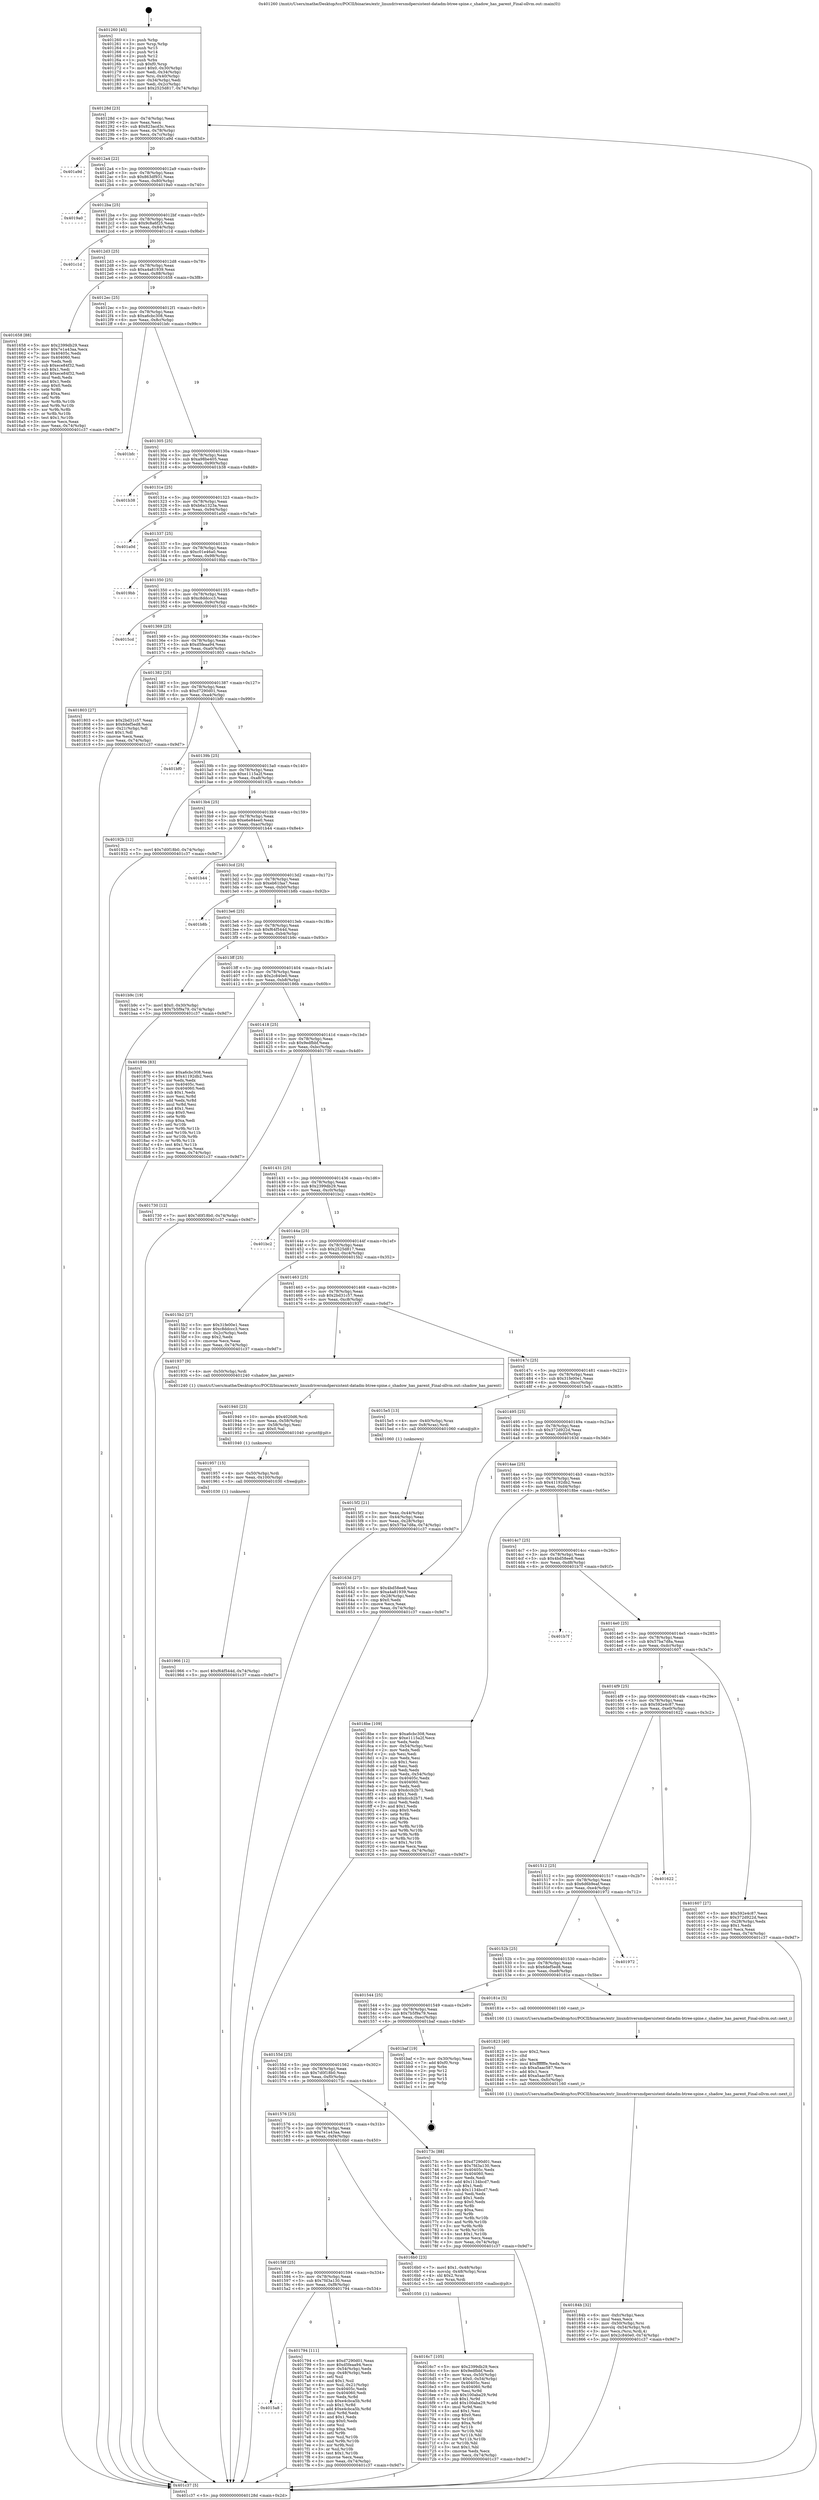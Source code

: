digraph "0x401260" {
  label = "0x401260 (/mnt/c/Users/mathe/Desktop/tcc/POCII/binaries/extr_linuxdriversmdpersistent-datadm-btree-spine.c_shadow_has_parent_Final-ollvm.out::main(0))"
  labelloc = "t"
  node[shape=record]

  Entry [label="",width=0.3,height=0.3,shape=circle,fillcolor=black,style=filled]
  "0x40128d" [label="{
     0x40128d [23]\l
     | [instrs]\l
     &nbsp;&nbsp;0x40128d \<+3\>: mov -0x74(%rbp),%eax\l
     &nbsp;&nbsp;0x401290 \<+2\>: mov %eax,%ecx\l
     &nbsp;&nbsp;0x401292 \<+6\>: sub $0x823acd3c,%ecx\l
     &nbsp;&nbsp;0x401298 \<+3\>: mov %eax,-0x78(%rbp)\l
     &nbsp;&nbsp;0x40129b \<+3\>: mov %ecx,-0x7c(%rbp)\l
     &nbsp;&nbsp;0x40129e \<+6\>: je 0000000000401a9d \<main+0x83d\>\l
  }"]
  "0x401a9d" [label="{
     0x401a9d\l
  }", style=dashed]
  "0x4012a4" [label="{
     0x4012a4 [22]\l
     | [instrs]\l
     &nbsp;&nbsp;0x4012a4 \<+5\>: jmp 00000000004012a9 \<main+0x49\>\l
     &nbsp;&nbsp;0x4012a9 \<+3\>: mov -0x78(%rbp),%eax\l
     &nbsp;&nbsp;0x4012ac \<+5\>: sub $0x863df931,%eax\l
     &nbsp;&nbsp;0x4012b1 \<+3\>: mov %eax,-0x80(%rbp)\l
     &nbsp;&nbsp;0x4012b4 \<+6\>: je 00000000004019a0 \<main+0x740\>\l
  }"]
  Exit [label="",width=0.3,height=0.3,shape=circle,fillcolor=black,style=filled,peripheries=2]
  "0x4019a0" [label="{
     0x4019a0\l
  }", style=dashed]
  "0x4012ba" [label="{
     0x4012ba [25]\l
     | [instrs]\l
     &nbsp;&nbsp;0x4012ba \<+5\>: jmp 00000000004012bf \<main+0x5f\>\l
     &nbsp;&nbsp;0x4012bf \<+3\>: mov -0x78(%rbp),%eax\l
     &nbsp;&nbsp;0x4012c2 \<+5\>: sub $0x9c8a6f25,%eax\l
     &nbsp;&nbsp;0x4012c7 \<+6\>: mov %eax,-0x84(%rbp)\l
     &nbsp;&nbsp;0x4012cd \<+6\>: je 0000000000401c1d \<main+0x9bd\>\l
  }"]
  "0x401966" [label="{
     0x401966 [12]\l
     | [instrs]\l
     &nbsp;&nbsp;0x401966 \<+7\>: movl $0xf64f544d,-0x74(%rbp)\l
     &nbsp;&nbsp;0x40196d \<+5\>: jmp 0000000000401c37 \<main+0x9d7\>\l
  }"]
  "0x401c1d" [label="{
     0x401c1d\l
  }", style=dashed]
  "0x4012d3" [label="{
     0x4012d3 [25]\l
     | [instrs]\l
     &nbsp;&nbsp;0x4012d3 \<+5\>: jmp 00000000004012d8 \<main+0x78\>\l
     &nbsp;&nbsp;0x4012d8 \<+3\>: mov -0x78(%rbp),%eax\l
     &nbsp;&nbsp;0x4012db \<+5\>: sub $0xa4a81939,%eax\l
     &nbsp;&nbsp;0x4012e0 \<+6\>: mov %eax,-0x88(%rbp)\l
     &nbsp;&nbsp;0x4012e6 \<+6\>: je 0000000000401658 \<main+0x3f8\>\l
  }"]
  "0x401957" [label="{
     0x401957 [15]\l
     | [instrs]\l
     &nbsp;&nbsp;0x401957 \<+4\>: mov -0x50(%rbp),%rdi\l
     &nbsp;&nbsp;0x40195b \<+6\>: mov %eax,-0x100(%rbp)\l
     &nbsp;&nbsp;0x401961 \<+5\>: call 0000000000401030 \<free@plt\>\l
     | [calls]\l
     &nbsp;&nbsp;0x401030 \{1\} (unknown)\l
  }"]
  "0x401658" [label="{
     0x401658 [88]\l
     | [instrs]\l
     &nbsp;&nbsp;0x401658 \<+5\>: mov $0x2399db29,%eax\l
     &nbsp;&nbsp;0x40165d \<+5\>: mov $0x7e1a43aa,%ecx\l
     &nbsp;&nbsp;0x401662 \<+7\>: mov 0x40405c,%edx\l
     &nbsp;&nbsp;0x401669 \<+7\>: mov 0x404060,%esi\l
     &nbsp;&nbsp;0x401670 \<+2\>: mov %edx,%edi\l
     &nbsp;&nbsp;0x401672 \<+6\>: sub $0xece84f32,%edi\l
     &nbsp;&nbsp;0x401678 \<+3\>: sub $0x1,%edi\l
     &nbsp;&nbsp;0x40167b \<+6\>: add $0xece84f32,%edi\l
     &nbsp;&nbsp;0x401681 \<+3\>: imul %edi,%edx\l
     &nbsp;&nbsp;0x401684 \<+3\>: and $0x1,%edx\l
     &nbsp;&nbsp;0x401687 \<+3\>: cmp $0x0,%edx\l
     &nbsp;&nbsp;0x40168a \<+4\>: sete %r8b\l
     &nbsp;&nbsp;0x40168e \<+3\>: cmp $0xa,%esi\l
     &nbsp;&nbsp;0x401691 \<+4\>: setl %r9b\l
     &nbsp;&nbsp;0x401695 \<+3\>: mov %r8b,%r10b\l
     &nbsp;&nbsp;0x401698 \<+3\>: and %r9b,%r10b\l
     &nbsp;&nbsp;0x40169b \<+3\>: xor %r9b,%r8b\l
     &nbsp;&nbsp;0x40169e \<+3\>: or %r8b,%r10b\l
     &nbsp;&nbsp;0x4016a1 \<+4\>: test $0x1,%r10b\l
     &nbsp;&nbsp;0x4016a5 \<+3\>: cmovne %ecx,%eax\l
     &nbsp;&nbsp;0x4016a8 \<+3\>: mov %eax,-0x74(%rbp)\l
     &nbsp;&nbsp;0x4016ab \<+5\>: jmp 0000000000401c37 \<main+0x9d7\>\l
  }"]
  "0x4012ec" [label="{
     0x4012ec [25]\l
     | [instrs]\l
     &nbsp;&nbsp;0x4012ec \<+5\>: jmp 00000000004012f1 \<main+0x91\>\l
     &nbsp;&nbsp;0x4012f1 \<+3\>: mov -0x78(%rbp),%eax\l
     &nbsp;&nbsp;0x4012f4 \<+5\>: sub $0xa6cbc308,%eax\l
     &nbsp;&nbsp;0x4012f9 \<+6\>: mov %eax,-0x8c(%rbp)\l
     &nbsp;&nbsp;0x4012ff \<+6\>: je 0000000000401bfc \<main+0x99c\>\l
  }"]
  "0x401940" [label="{
     0x401940 [23]\l
     | [instrs]\l
     &nbsp;&nbsp;0x401940 \<+10\>: movabs $0x4020d6,%rdi\l
     &nbsp;&nbsp;0x40194a \<+3\>: mov %eax,-0x58(%rbp)\l
     &nbsp;&nbsp;0x40194d \<+3\>: mov -0x58(%rbp),%esi\l
     &nbsp;&nbsp;0x401950 \<+2\>: mov $0x0,%al\l
     &nbsp;&nbsp;0x401952 \<+5\>: call 0000000000401040 \<printf@plt\>\l
     | [calls]\l
     &nbsp;&nbsp;0x401040 \{1\} (unknown)\l
  }"]
  "0x401bfc" [label="{
     0x401bfc\l
  }", style=dashed]
  "0x401305" [label="{
     0x401305 [25]\l
     | [instrs]\l
     &nbsp;&nbsp;0x401305 \<+5\>: jmp 000000000040130a \<main+0xaa\>\l
     &nbsp;&nbsp;0x40130a \<+3\>: mov -0x78(%rbp),%eax\l
     &nbsp;&nbsp;0x40130d \<+5\>: sub $0xa98be405,%eax\l
     &nbsp;&nbsp;0x401312 \<+6\>: mov %eax,-0x90(%rbp)\l
     &nbsp;&nbsp;0x401318 \<+6\>: je 0000000000401b38 \<main+0x8d8\>\l
  }"]
  "0x40184b" [label="{
     0x40184b [32]\l
     | [instrs]\l
     &nbsp;&nbsp;0x40184b \<+6\>: mov -0xfc(%rbp),%ecx\l
     &nbsp;&nbsp;0x401851 \<+3\>: imul %eax,%ecx\l
     &nbsp;&nbsp;0x401854 \<+4\>: mov -0x50(%rbp),%rsi\l
     &nbsp;&nbsp;0x401858 \<+4\>: movslq -0x54(%rbp),%rdi\l
     &nbsp;&nbsp;0x40185c \<+3\>: mov %ecx,(%rsi,%rdi,4)\l
     &nbsp;&nbsp;0x40185f \<+7\>: movl $0x2c840e0,-0x74(%rbp)\l
     &nbsp;&nbsp;0x401866 \<+5\>: jmp 0000000000401c37 \<main+0x9d7\>\l
  }"]
  "0x401b38" [label="{
     0x401b38\l
  }", style=dashed]
  "0x40131e" [label="{
     0x40131e [25]\l
     | [instrs]\l
     &nbsp;&nbsp;0x40131e \<+5\>: jmp 0000000000401323 \<main+0xc3\>\l
     &nbsp;&nbsp;0x401323 \<+3\>: mov -0x78(%rbp),%eax\l
     &nbsp;&nbsp;0x401326 \<+5\>: sub $0xb6a1323a,%eax\l
     &nbsp;&nbsp;0x40132b \<+6\>: mov %eax,-0x94(%rbp)\l
     &nbsp;&nbsp;0x401331 \<+6\>: je 0000000000401a0d \<main+0x7ad\>\l
  }"]
  "0x401823" [label="{
     0x401823 [40]\l
     | [instrs]\l
     &nbsp;&nbsp;0x401823 \<+5\>: mov $0x2,%ecx\l
     &nbsp;&nbsp;0x401828 \<+1\>: cltd\l
     &nbsp;&nbsp;0x401829 \<+2\>: idiv %ecx\l
     &nbsp;&nbsp;0x40182b \<+6\>: imul $0xfffffffe,%edx,%ecx\l
     &nbsp;&nbsp;0x401831 \<+6\>: sub $0xa5aac587,%ecx\l
     &nbsp;&nbsp;0x401837 \<+3\>: add $0x1,%ecx\l
     &nbsp;&nbsp;0x40183a \<+6\>: add $0xa5aac587,%ecx\l
     &nbsp;&nbsp;0x401840 \<+6\>: mov %ecx,-0xfc(%rbp)\l
     &nbsp;&nbsp;0x401846 \<+5\>: call 0000000000401160 \<next_i\>\l
     | [calls]\l
     &nbsp;&nbsp;0x401160 \{1\} (/mnt/c/Users/mathe/Desktop/tcc/POCII/binaries/extr_linuxdriversmdpersistent-datadm-btree-spine.c_shadow_has_parent_Final-ollvm.out::next_i)\l
  }"]
  "0x401a0d" [label="{
     0x401a0d\l
  }", style=dashed]
  "0x401337" [label="{
     0x401337 [25]\l
     | [instrs]\l
     &nbsp;&nbsp;0x401337 \<+5\>: jmp 000000000040133c \<main+0xdc\>\l
     &nbsp;&nbsp;0x40133c \<+3\>: mov -0x78(%rbp),%eax\l
     &nbsp;&nbsp;0x40133f \<+5\>: sub $0xc01e46a0,%eax\l
     &nbsp;&nbsp;0x401344 \<+6\>: mov %eax,-0x98(%rbp)\l
     &nbsp;&nbsp;0x40134a \<+6\>: je 00000000004019bb \<main+0x75b\>\l
  }"]
  "0x4015a8" [label="{
     0x4015a8\l
  }", style=dashed]
  "0x4019bb" [label="{
     0x4019bb\l
  }", style=dashed]
  "0x401350" [label="{
     0x401350 [25]\l
     | [instrs]\l
     &nbsp;&nbsp;0x401350 \<+5\>: jmp 0000000000401355 \<main+0xf5\>\l
     &nbsp;&nbsp;0x401355 \<+3\>: mov -0x78(%rbp),%eax\l
     &nbsp;&nbsp;0x401358 \<+5\>: sub $0xc8ddccc3,%eax\l
     &nbsp;&nbsp;0x40135d \<+6\>: mov %eax,-0x9c(%rbp)\l
     &nbsp;&nbsp;0x401363 \<+6\>: je 00000000004015cd \<main+0x36d\>\l
  }"]
  "0x401794" [label="{
     0x401794 [111]\l
     | [instrs]\l
     &nbsp;&nbsp;0x401794 \<+5\>: mov $0xd7290d01,%eax\l
     &nbsp;&nbsp;0x401799 \<+5\>: mov $0xd5feaa94,%ecx\l
     &nbsp;&nbsp;0x40179e \<+3\>: mov -0x54(%rbp),%edx\l
     &nbsp;&nbsp;0x4017a1 \<+3\>: cmp -0x48(%rbp),%edx\l
     &nbsp;&nbsp;0x4017a4 \<+4\>: setl %sil\l
     &nbsp;&nbsp;0x4017a8 \<+4\>: and $0x1,%sil\l
     &nbsp;&nbsp;0x4017ac \<+4\>: mov %sil,-0x21(%rbp)\l
     &nbsp;&nbsp;0x4017b0 \<+7\>: mov 0x40405c,%edx\l
     &nbsp;&nbsp;0x4017b7 \<+7\>: mov 0x404060,%edi\l
     &nbsp;&nbsp;0x4017be \<+3\>: mov %edx,%r8d\l
     &nbsp;&nbsp;0x4017c1 \<+7\>: sub $0xe4cbca5b,%r8d\l
     &nbsp;&nbsp;0x4017c8 \<+4\>: sub $0x1,%r8d\l
     &nbsp;&nbsp;0x4017cc \<+7\>: add $0xe4cbca5b,%r8d\l
     &nbsp;&nbsp;0x4017d3 \<+4\>: imul %r8d,%edx\l
     &nbsp;&nbsp;0x4017d7 \<+3\>: and $0x1,%edx\l
     &nbsp;&nbsp;0x4017da \<+3\>: cmp $0x0,%edx\l
     &nbsp;&nbsp;0x4017dd \<+4\>: sete %sil\l
     &nbsp;&nbsp;0x4017e1 \<+3\>: cmp $0xa,%edi\l
     &nbsp;&nbsp;0x4017e4 \<+4\>: setl %r9b\l
     &nbsp;&nbsp;0x4017e8 \<+3\>: mov %sil,%r10b\l
     &nbsp;&nbsp;0x4017eb \<+3\>: and %r9b,%r10b\l
     &nbsp;&nbsp;0x4017ee \<+3\>: xor %r9b,%sil\l
     &nbsp;&nbsp;0x4017f1 \<+3\>: or %sil,%r10b\l
     &nbsp;&nbsp;0x4017f4 \<+4\>: test $0x1,%r10b\l
     &nbsp;&nbsp;0x4017f8 \<+3\>: cmovne %ecx,%eax\l
     &nbsp;&nbsp;0x4017fb \<+3\>: mov %eax,-0x74(%rbp)\l
     &nbsp;&nbsp;0x4017fe \<+5\>: jmp 0000000000401c37 \<main+0x9d7\>\l
  }"]
  "0x4015cd" [label="{
     0x4015cd\l
  }", style=dashed]
  "0x401369" [label="{
     0x401369 [25]\l
     | [instrs]\l
     &nbsp;&nbsp;0x401369 \<+5\>: jmp 000000000040136e \<main+0x10e\>\l
     &nbsp;&nbsp;0x40136e \<+3\>: mov -0x78(%rbp),%eax\l
     &nbsp;&nbsp;0x401371 \<+5\>: sub $0xd5feaa94,%eax\l
     &nbsp;&nbsp;0x401376 \<+6\>: mov %eax,-0xa0(%rbp)\l
     &nbsp;&nbsp;0x40137c \<+6\>: je 0000000000401803 \<main+0x5a3\>\l
  }"]
  "0x4016c7" [label="{
     0x4016c7 [105]\l
     | [instrs]\l
     &nbsp;&nbsp;0x4016c7 \<+5\>: mov $0x2399db29,%ecx\l
     &nbsp;&nbsp;0x4016cc \<+5\>: mov $0x9edfbbf,%edx\l
     &nbsp;&nbsp;0x4016d1 \<+4\>: mov %rax,-0x50(%rbp)\l
     &nbsp;&nbsp;0x4016d5 \<+7\>: movl $0x0,-0x54(%rbp)\l
     &nbsp;&nbsp;0x4016dc \<+7\>: mov 0x40405c,%esi\l
     &nbsp;&nbsp;0x4016e3 \<+8\>: mov 0x404060,%r8d\l
     &nbsp;&nbsp;0x4016eb \<+3\>: mov %esi,%r9d\l
     &nbsp;&nbsp;0x4016ee \<+7\>: sub $0x100aba29,%r9d\l
     &nbsp;&nbsp;0x4016f5 \<+4\>: sub $0x1,%r9d\l
     &nbsp;&nbsp;0x4016f9 \<+7\>: add $0x100aba29,%r9d\l
     &nbsp;&nbsp;0x401700 \<+4\>: imul %r9d,%esi\l
     &nbsp;&nbsp;0x401704 \<+3\>: and $0x1,%esi\l
     &nbsp;&nbsp;0x401707 \<+3\>: cmp $0x0,%esi\l
     &nbsp;&nbsp;0x40170a \<+4\>: sete %r10b\l
     &nbsp;&nbsp;0x40170e \<+4\>: cmp $0xa,%r8d\l
     &nbsp;&nbsp;0x401712 \<+4\>: setl %r11b\l
     &nbsp;&nbsp;0x401716 \<+3\>: mov %r10b,%bl\l
     &nbsp;&nbsp;0x401719 \<+3\>: and %r11b,%bl\l
     &nbsp;&nbsp;0x40171c \<+3\>: xor %r11b,%r10b\l
     &nbsp;&nbsp;0x40171f \<+3\>: or %r10b,%bl\l
     &nbsp;&nbsp;0x401722 \<+3\>: test $0x1,%bl\l
     &nbsp;&nbsp;0x401725 \<+3\>: cmovne %edx,%ecx\l
     &nbsp;&nbsp;0x401728 \<+3\>: mov %ecx,-0x74(%rbp)\l
     &nbsp;&nbsp;0x40172b \<+5\>: jmp 0000000000401c37 \<main+0x9d7\>\l
  }"]
  "0x401803" [label="{
     0x401803 [27]\l
     | [instrs]\l
     &nbsp;&nbsp;0x401803 \<+5\>: mov $0x2bd31c57,%eax\l
     &nbsp;&nbsp;0x401808 \<+5\>: mov $0x6def5ed8,%ecx\l
     &nbsp;&nbsp;0x40180d \<+3\>: mov -0x21(%rbp),%dl\l
     &nbsp;&nbsp;0x401810 \<+3\>: test $0x1,%dl\l
     &nbsp;&nbsp;0x401813 \<+3\>: cmovne %ecx,%eax\l
     &nbsp;&nbsp;0x401816 \<+3\>: mov %eax,-0x74(%rbp)\l
     &nbsp;&nbsp;0x401819 \<+5\>: jmp 0000000000401c37 \<main+0x9d7\>\l
  }"]
  "0x401382" [label="{
     0x401382 [25]\l
     | [instrs]\l
     &nbsp;&nbsp;0x401382 \<+5\>: jmp 0000000000401387 \<main+0x127\>\l
     &nbsp;&nbsp;0x401387 \<+3\>: mov -0x78(%rbp),%eax\l
     &nbsp;&nbsp;0x40138a \<+5\>: sub $0xd7290d01,%eax\l
     &nbsp;&nbsp;0x40138f \<+6\>: mov %eax,-0xa4(%rbp)\l
     &nbsp;&nbsp;0x401395 \<+6\>: je 0000000000401bf0 \<main+0x990\>\l
  }"]
  "0x40158f" [label="{
     0x40158f [25]\l
     | [instrs]\l
     &nbsp;&nbsp;0x40158f \<+5\>: jmp 0000000000401594 \<main+0x334\>\l
     &nbsp;&nbsp;0x401594 \<+3\>: mov -0x78(%rbp),%eax\l
     &nbsp;&nbsp;0x401597 \<+5\>: sub $0x7fd3a130,%eax\l
     &nbsp;&nbsp;0x40159c \<+6\>: mov %eax,-0xf8(%rbp)\l
     &nbsp;&nbsp;0x4015a2 \<+6\>: je 0000000000401794 \<main+0x534\>\l
  }"]
  "0x401bf0" [label="{
     0x401bf0\l
  }", style=dashed]
  "0x40139b" [label="{
     0x40139b [25]\l
     | [instrs]\l
     &nbsp;&nbsp;0x40139b \<+5\>: jmp 00000000004013a0 \<main+0x140\>\l
     &nbsp;&nbsp;0x4013a0 \<+3\>: mov -0x78(%rbp),%eax\l
     &nbsp;&nbsp;0x4013a3 \<+5\>: sub $0xe1115a2f,%eax\l
     &nbsp;&nbsp;0x4013a8 \<+6\>: mov %eax,-0xa8(%rbp)\l
     &nbsp;&nbsp;0x4013ae \<+6\>: je 000000000040192b \<main+0x6cb\>\l
  }"]
  "0x4016b0" [label="{
     0x4016b0 [23]\l
     | [instrs]\l
     &nbsp;&nbsp;0x4016b0 \<+7\>: movl $0x1,-0x48(%rbp)\l
     &nbsp;&nbsp;0x4016b7 \<+4\>: movslq -0x48(%rbp),%rax\l
     &nbsp;&nbsp;0x4016bb \<+4\>: shl $0x2,%rax\l
     &nbsp;&nbsp;0x4016bf \<+3\>: mov %rax,%rdi\l
     &nbsp;&nbsp;0x4016c2 \<+5\>: call 0000000000401050 \<malloc@plt\>\l
     | [calls]\l
     &nbsp;&nbsp;0x401050 \{1\} (unknown)\l
  }"]
  "0x40192b" [label="{
     0x40192b [12]\l
     | [instrs]\l
     &nbsp;&nbsp;0x40192b \<+7\>: movl $0x7d0f18b0,-0x74(%rbp)\l
     &nbsp;&nbsp;0x401932 \<+5\>: jmp 0000000000401c37 \<main+0x9d7\>\l
  }"]
  "0x4013b4" [label="{
     0x4013b4 [25]\l
     | [instrs]\l
     &nbsp;&nbsp;0x4013b4 \<+5\>: jmp 00000000004013b9 \<main+0x159\>\l
     &nbsp;&nbsp;0x4013b9 \<+3\>: mov -0x78(%rbp),%eax\l
     &nbsp;&nbsp;0x4013bc \<+5\>: sub $0xe6e84ee0,%eax\l
     &nbsp;&nbsp;0x4013c1 \<+6\>: mov %eax,-0xac(%rbp)\l
     &nbsp;&nbsp;0x4013c7 \<+6\>: je 0000000000401b44 \<main+0x8e4\>\l
  }"]
  "0x401576" [label="{
     0x401576 [25]\l
     | [instrs]\l
     &nbsp;&nbsp;0x401576 \<+5\>: jmp 000000000040157b \<main+0x31b\>\l
     &nbsp;&nbsp;0x40157b \<+3\>: mov -0x78(%rbp),%eax\l
     &nbsp;&nbsp;0x40157e \<+5\>: sub $0x7e1a43aa,%eax\l
     &nbsp;&nbsp;0x401583 \<+6\>: mov %eax,-0xf4(%rbp)\l
     &nbsp;&nbsp;0x401589 \<+6\>: je 00000000004016b0 \<main+0x450\>\l
  }"]
  "0x401b44" [label="{
     0x401b44\l
  }", style=dashed]
  "0x4013cd" [label="{
     0x4013cd [25]\l
     | [instrs]\l
     &nbsp;&nbsp;0x4013cd \<+5\>: jmp 00000000004013d2 \<main+0x172\>\l
     &nbsp;&nbsp;0x4013d2 \<+3\>: mov -0x78(%rbp),%eax\l
     &nbsp;&nbsp;0x4013d5 \<+5\>: sub $0xeb61faa7,%eax\l
     &nbsp;&nbsp;0x4013da \<+6\>: mov %eax,-0xb0(%rbp)\l
     &nbsp;&nbsp;0x4013e0 \<+6\>: je 0000000000401b8b \<main+0x92b\>\l
  }"]
  "0x40173c" [label="{
     0x40173c [88]\l
     | [instrs]\l
     &nbsp;&nbsp;0x40173c \<+5\>: mov $0xd7290d01,%eax\l
     &nbsp;&nbsp;0x401741 \<+5\>: mov $0x7fd3a130,%ecx\l
     &nbsp;&nbsp;0x401746 \<+7\>: mov 0x40405c,%edx\l
     &nbsp;&nbsp;0x40174d \<+7\>: mov 0x404060,%esi\l
     &nbsp;&nbsp;0x401754 \<+2\>: mov %edx,%edi\l
     &nbsp;&nbsp;0x401756 \<+6\>: add $0x1134bcd7,%edi\l
     &nbsp;&nbsp;0x40175c \<+3\>: sub $0x1,%edi\l
     &nbsp;&nbsp;0x40175f \<+6\>: sub $0x1134bcd7,%edi\l
     &nbsp;&nbsp;0x401765 \<+3\>: imul %edi,%edx\l
     &nbsp;&nbsp;0x401768 \<+3\>: and $0x1,%edx\l
     &nbsp;&nbsp;0x40176b \<+3\>: cmp $0x0,%edx\l
     &nbsp;&nbsp;0x40176e \<+4\>: sete %r8b\l
     &nbsp;&nbsp;0x401772 \<+3\>: cmp $0xa,%esi\l
     &nbsp;&nbsp;0x401775 \<+4\>: setl %r9b\l
     &nbsp;&nbsp;0x401779 \<+3\>: mov %r8b,%r10b\l
     &nbsp;&nbsp;0x40177c \<+3\>: and %r9b,%r10b\l
     &nbsp;&nbsp;0x40177f \<+3\>: xor %r9b,%r8b\l
     &nbsp;&nbsp;0x401782 \<+3\>: or %r8b,%r10b\l
     &nbsp;&nbsp;0x401785 \<+4\>: test $0x1,%r10b\l
     &nbsp;&nbsp;0x401789 \<+3\>: cmovne %ecx,%eax\l
     &nbsp;&nbsp;0x40178c \<+3\>: mov %eax,-0x74(%rbp)\l
     &nbsp;&nbsp;0x40178f \<+5\>: jmp 0000000000401c37 \<main+0x9d7\>\l
  }"]
  "0x401b8b" [label="{
     0x401b8b\l
  }", style=dashed]
  "0x4013e6" [label="{
     0x4013e6 [25]\l
     | [instrs]\l
     &nbsp;&nbsp;0x4013e6 \<+5\>: jmp 00000000004013eb \<main+0x18b\>\l
     &nbsp;&nbsp;0x4013eb \<+3\>: mov -0x78(%rbp),%eax\l
     &nbsp;&nbsp;0x4013ee \<+5\>: sub $0xf64f544d,%eax\l
     &nbsp;&nbsp;0x4013f3 \<+6\>: mov %eax,-0xb4(%rbp)\l
     &nbsp;&nbsp;0x4013f9 \<+6\>: je 0000000000401b9c \<main+0x93c\>\l
  }"]
  "0x40155d" [label="{
     0x40155d [25]\l
     | [instrs]\l
     &nbsp;&nbsp;0x40155d \<+5\>: jmp 0000000000401562 \<main+0x302\>\l
     &nbsp;&nbsp;0x401562 \<+3\>: mov -0x78(%rbp),%eax\l
     &nbsp;&nbsp;0x401565 \<+5\>: sub $0x7d0f18b0,%eax\l
     &nbsp;&nbsp;0x40156a \<+6\>: mov %eax,-0xf0(%rbp)\l
     &nbsp;&nbsp;0x401570 \<+6\>: je 000000000040173c \<main+0x4dc\>\l
  }"]
  "0x401b9c" [label="{
     0x401b9c [19]\l
     | [instrs]\l
     &nbsp;&nbsp;0x401b9c \<+7\>: movl $0x0,-0x30(%rbp)\l
     &nbsp;&nbsp;0x401ba3 \<+7\>: movl $0x7b5f9a79,-0x74(%rbp)\l
     &nbsp;&nbsp;0x401baa \<+5\>: jmp 0000000000401c37 \<main+0x9d7\>\l
  }"]
  "0x4013ff" [label="{
     0x4013ff [25]\l
     | [instrs]\l
     &nbsp;&nbsp;0x4013ff \<+5\>: jmp 0000000000401404 \<main+0x1a4\>\l
     &nbsp;&nbsp;0x401404 \<+3\>: mov -0x78(%rbp),%eax\l
     &nbsp;&nbsp;0x401407 \<+5\>: sub $0x2c840e0,%eax\l
     &nbsp;&nbsp;0x40140c \<+6\>: mov %eax,-0xb8(%rbp)\l
     &nbsp;&nbsp;0x401412 \<+6\>: je 000000000040186b \<main+0x60b\>\l
  }"]
  "0x401baf" [label="{
     0x401baf [19]\l
     | [instrs]\l
     &nbsp;&nbsp;0x401baf \<+3\>: mov -0x30(%rbp),%eax\l
     &nbsp;&nbsp;0x401bb2 \<+7\>: add $0xf0,%rsp\l
     &nbsp;&nbsp;0x401bb9 \<+1\>: pop %rbx\l
     &nbsp;&nbsp;0x401bba \<+2\>: pop %r12\l
     &nbsp;&nbsp;0x401bbc \<+2\>: pop %r14\l
     &nbsp;&nbsp;0x401bbe \<+2\>: pop %r15\l
     &nbsp;&nbsp;0x401bc0 \<+1\>: pop %rbp\l
     &nbsp;&nbsp;0x401bc1 \<+1\>: ret\l
  }"]
  "0x40186b" [label="{
     0x40186b [83]\l
     | [instrs]\l
     &nbsp;&nbsp;0x40186b \<+5\>: mov $0xa6cbc308,%eax\l
     &nbsp;&nbsp;0x401870 \<+5\>: mov $0x41192db2,%ecx\l
     &nbsp;&nbsp;0x401875 \<+2\>: xor %edx,%edx\l
     &nbsp;&nbsp;0x401877 \<+7\>: mov 0x40405c,%esi\l
     &nbsp;&nbsp;0x40187e \<+7\>: mov 0x404060,%edi\l
     &nbsp;&nbsp;0x401885 \<+3\>: sub $0x1,%edx\l
     &nbsp;&nbsp;0x401888 \<+3\>: mov %esi,%r8d\l
     &nbsp;&nbsp;0x40188b \<+3\>: add %edx,%r8d\l
     &nbsp;&nbsp;0x40188e \<+4\>: imul %r8d,%esi\l
     &nbsp;&nbsp;0x401892 \<+3\>: and $0x1,%esi\l
     &nbsp;&nbsp;0x401895 \<+3\>: cmp $0x0,%esi\l
     &nbsp;&nbsp;0x401898 \<+4\>: sete %r9b\l
     &nbsp;&nbsp;0x40189c \<+3\>: cmp $0xa,%edi\l
     &nbsp;&nbsp;0x40189f \<+4\>: setl %r10b\l
     &nbsp;&nbsp;0x4018a3 \<+3\>: mov %r9b,%r11b\l
     &nbsp;&nbsp;0x4018a6 \<+3\>: and %r10b,%r11b\l
     &nbsp;&nbsp;0x4018a9 \<+3\>: xor %r10b,%r9b\l
     &nbsp;&nbsp;0x4018ac \<+3\>: or %r9b,%r11b\l
     &nbsp;&nbsp;0x4018af \<+4\>: test $0x1,%r11b\l
     &nbsp;&nbsp;0x4018b3 \<+3\>: cmovne %ecx,%eax\l
     &nbsp;&nbsp;0x4018b6 \<+3\>: mov %eax,-0x74(%rbp)\l
     &nbsp;&nbsp;0x4018b9 \<+5\>: jmp 0000000000401c37 \<main+0x9d7\>\l
  }"]
  "0x401418" [label="{
     0x401418 [25]\l
     | [instrs]\l
     &nbsp;&nbsp;0x401418 \<+5\>: jmp 000000000040141d \<main+0x1bd\>\l
     &nbsp;&nbsp;0x40141d \<+3\>: mov -0x78(%rbp),%eax\l
     &nbsp;&nbsp;0x401420 \<+5\>: sub $0x9edfbbf,%eax\l
     &nbsp;&nbsp;0x401425 \<+6\>: mov %eax,-0xbc(%rbp)\l
     &nbsp;&nbsp;0x40142b \<+6\>: je 0000000000401730 \<main+0x4d0\>\l
  }"]
  "0x401544" [label="{
     0x401544 [25]\l
     | [instrs]\l
     &nbsp;&nbsp;0x401544 \<+5\>: jmp 0000000000401549 \<main+0x2e9\>\l
     &nbsp;&nbsp;0x401549 \<+3\>: mov -0x78(%rbp),%eax\l
     &nbsp;&nbsp;0x40154c \<+5\>: sub $0x7b5f9a79,%eax\l
     &nbsp;&nbsp;0x401551 \<+6\>: mov %eax,-0xec(%rbp)\l
     &nbsp;&nbsp;0x401557 \<+6\>: je 0000000000401baf \<main+0x94f\>\l
  }"]
  "0x401730" [label="{
     0x401730 [12]\l
     | [instrs]\l
     &nbsp;&nbsp;0x401730 \<+7\>: movl $0x7d0f18b0,-0x74(%rbp)\l
     &nbsp;&nbsp;0x401737 \<+5\>: jmp 0000000000401c37 \<main+0x9d7\>\l
  }"]
  "0x401431" [label="{
     0x401431 [25]\l
     | [instrs]\l
     &nbsp;&nbsp;0x401431 \<+5\>: jmp 0000000000401436 \<main+0x1d6\>\l
     &nbsp;&nbsp;0x401436 \<+3\>: mov -0x78(%rbp),%eax\l
     &nbsp;&nbsp;0x401439 \<+5\>: sub $0x2399db29,%eax\l
     &nbsp;&nbsp;0x40143e \<+6\>: mov %eax,-0xc0(%rbp)\l
     &nbsp;&nbsp;0x401444 \<+6\>: je 0000000000401bc2 \<main+0x962\>\l
  }"]
  "0x40181e" [label="{
     0x40181e [5]\l
     | [instrs]\l
     &nbsp;&nbsp;0x40181e \<+5\>: call 0000000000401160 \<next_i\>\l
     | [calls]\l
     &nbsp;&nbsp;0x401160 \{1\} (/mnt/c/Users/mathe/Desktop/tcc/POCII/binaries/extr_linuxdriversmdpersistent-datadm-btree-spine.c_shadow_has_parent_Final-ollvm.out::next_i)\l
  }"]
  "0x401bc2" [label="{
     0x401bc2\l
  }", style=dashed]
  "0x40144a" [label="{
     0x40144a [25]\l
     | [instrs]\l
     &nbsp;&nbsp;0x40144a \<+5\>: jmp 000000000040144f \<main+0x1ef\>\l
     &nbsp;&nbsp;0x40144f \<+3\>: mov -0x78(%rbp),%eax\l
     &nbsp;&nbsp;0x401452 \<+5\>: sub $0x2525d817,%eax\l
     &nbsp;&nbsp;0x401457 \<+6\>: mov %eax,-0xc4(%rbp)\l
     &nbsp;&nbsp;0x40145d \<+6\>: je 00000000004015b2 \<main+0x352\>\l
  }"]
  "0x40152b" [label="{
     0x40152b [25]\l
     | [instrs]\l
     &nbsp;&nbsp;0x40152b \<+5\>: jmp 0000000000401530 \<main+0x2d0\>\l
     &nbsp;&nbsp;0x401530 \<+3\>: mov -0x78(%rbp),%eax\l
     &nbsp;&nbsp;0x401533 \<+5\>: sub $0x6def5ed8,%eax\l
     &nbsp;&nbsp;0x401538 \<+6\>: mov %eax,-0xe8(%rbp)\l
     &nbsp;&nbsp;0x40153e \<+6\>: je 000000000040181e \<main+0x5be\>\l
  }"]
  "0x4015b2" [label="{
     0x4015b2 [27]\l
     | [instrs]\l
     &nbsp;&nbsp;0x4015b2 \<+5\>: mov $0x31fe00e1,%eax\l
     &nbsp;&nbsp;0x4015b7 \<+5\>: mov $0xc8ddccc3,%ecx\l
     &nbsp;&nbsp;0x4015bc \<+3\>: mov -0x2c(%rbp),%edx\l
     &nbsp;&nbsp;0x4015bf \<+3\>: cmp $0x2,%edx\l
     &nbsp;&nbsp;0x4015c2 \<+3\>: cmovne %ecx,%eax\l
     &nbsp;&nbsp;0x4015c5 \<+3\>: mov %eax,-0x74(%rbp)\l
     &nbsp;&nbsp;0x4015c8 \<+5\>: jmp 0000000000401c37 \<main+0x9d7\>\l
  }"]
  "0x401463" [label="{
     0x401463 [25]\l
     | [instrs]\l
     &nbsp;&nbsp;0x401463 \<+5\>: jmp 0000000000401468 \<main+0x208\>\l
     &nbsp;&nbsp;0x401468 \<+3\>: mov -0x78(%rbp),%eax\l
     &nbsp;&nbsp;0x40146b \<+5\>: sub $0x2bd31c57,%eax\l
     &nbsp;&nbsp;0x401470 \<+6\>: mov %eax,-0xc8(%rbp)\l
     &nbsp;&nbsp;0x401476 \<+6\>: je 0000000000401937 \<main+0x6d7\>\l
  }"]
  "0x401c37" [label="{
     0x401c37 [5]\l
     | [instrs]\l
     &nbsp;&nbsp;0x401c37 \<+5\>: jmp 000000000040128d \<main+0x2d\>\l
  }"]
  "0x401260" [label="{
     0x401260 [45]\l
     | [instrs]\l
     &nbsp;&nbsp;0x401260 \<+1\>: push %rbp\l
     &nbsp;&nbsp;0x401261 \<+3\>: mov %rsp,%rbp\l
     &nbsp;&nbsp;0x401264 \<+2\>: push %r15\l
     &nbsp;&nbsp;0x401266 \<+2\>: push %r14\l
     &nbsp;&nbsp;0x401268 \<+2\>: push %r12\l
     &nbsp;&nbsp;0x40126a \<+1\>: push %rbx\l
     &nbsp;&nbsp;0x40126b \<+7\>: sub $0xf0,%rsp\l
     &nbsp;&nbsp;0x401272 \<+7\>: movl $0x0,-0x30(%rbp)\l
     &nbsp;&nbsp;0x401279 \<+3\>: mov %edi,-0x34(%rbp)\l
     &nbsp;&nbsp;0x40127c \<+4\>: mov %rsi,-0x40(%rbp)\l
     &nbsp;&nbsp;0x401280 \<+3\>: mov -0x34(%rbp),%edi\l
     &nbsp;&nbsp;0x401283 \<+3\>: mov %edi,-0x2c(%rbp)\l
     &nbsp;&nbsp;0x401286 \<+7\>: movl $0x2525d817,-0x74(%rbp)\l
  }"]
  "0x401972" [label="{
     0x401972\l
  }", style=dashed]
  "0x401937" [label="{
     0x401937 [9]\l
     | [instrs]\l
     &nbsp;&nbsp;0x401937 \<+4\>: mov -0x50(%rbp),%rdi\l
     &nbsp;&nbsp;0x40193b \<+5\>: call 0000000000401240 \<shadow_has_parent\>\l
     | [calls]\l
     &nbsp;&nbsp;0x401240 \{1\} (/mnt/c/Users/mathe/Desktop/tcc/POCII/binaries/extr_linuxdriversmdpersistent-datadm-btree-spine.c_shadow_has_parent_Final-ollvm.out::shadow_has_parent)\l
  }"]
  "0x40147c" [label="{
     0x40147c [25]\l
     | [instrs]\l
     &nbsp;&nbsp;0x40147c \<+5\>: jmp 0000000000401481 \<main+0x221\>\l
     &nbsp;&nbsp;0x401481 \<+3\>: mov -0x78(%rbp),%eax\l
     &nbsp;&nbsp;0x401484 \<+5\>: sub $0x31fe00e1,%eax\l
     &nbsp;&nbsp;0x401489 \<+6\>: mov %eax,-0xcc(%rbp)\l
     &nbsp;&nbsp;0x40148f \<+6\>: je 00000000004015e5 \<main+0x385\>\l
  }"]
  "0x401512" [label="{
     0x401512 [25]\l
     | [instrs]\l
     &nbsp;&nbsp;0x401512 \<+5\>: jmp 0000000000401517 \<main+0x2b7\>\l
     &nbsp;&nbsp;0x401517 \<+3\>: mov -0x78(%rbp),%eax\l
     &nbsp;&nbsp;0x40151a \<+5\>: sub $0x6d6b9eaf,%eax\l
     &nbsp;&nbsp;0x40151f \<+6\>: mov %eax,-0xe4(%rbp)\l
     &nbsp;&nbsp;0x401525 \<+6\>: je 0000000000401972 \<main+0x712\>\l
  }"]
  "0x4015e5" [label="{
     0x4015e5 [13]\l
     | [instrs]\l
     &nbsp;&nbsp;0x4015e5 \<+4\>: mov -0x40(%rbp),%rax\l
     &nbsp;&nbsp;0x4015e9 \<+4\>: mov 0x8(%rax),%rdi\l
     &nbsp;&nbsp;0x4015ed \<+5\>: call 0000000000401060 \<atoi@plt\>\l
     | [calls]\l
     &nbsp;&nbsp;0x401060 \{1\} (unknown)\l
  }"]
  "0x401495" [label="{
     0x401495 [25]\l
     | [instrs]\l
     &nbsp;&nbsp;0x401495 \<+5\>: jmp 000000000040149a \<main+0x23a\>\l
     &nbsp;&nbsp;0x40149a \<+3\>: mov -0x78(%rbp),%eax\l
     &nbsp;&nbsp;0x40149d \<+5\>: sub $0x372d922d,%eax\l
     &nbsp;&nbsp;0x4014a2 \<+6\>: mov %eax,-0xd0(%rbp)\l
     &nbsp;&nbsp;0x4014a8 \<+6\>: je 000000000040163d \<main+0x3dd\>\l
  }"]
  "0x4015f2" [label="{
     0x4015f2 [21]\l
     | [instrs]\l
     &nbsp;&nbsp;0x4015f2 \<+3\>: mov %eax,-0x44(%rbp)\l
     &nbsp;&nbsp;0x4015f5 \<+3\>: mov -0x44(%rbp),%eax\l
     &nbsp;&nbsp;0x4015f8 \<+3\>: mov %eax,-0x28(%rbp)\l
     &nbsp;&nbsp;0x4015fb \<+7\>: movl $0x57ba7d8a,-0x74(%rbp)\l
     &nbsp;&nbsp;0x401602 \<+5\>: jmp 0000000000401c37 \<main+0x9d7\>\l
  }"]
  "0x401622" [label="{
     0x401622\l
  }", style=dashed]
  "0x40163d" [label="{
     0x40163d [27]\l
     | [instrs]\l
     &nbsp;&nbsp;0x40163d \<+5\>: mov $0x4bd58ee8,%eax\l
     &nbsp;&nbsp;0x401642 \<+5\>: mov $0xa4a81939,%ecx\l
     &nbsp;&nbsp;0x401647 \<+3\>: mov -0x28(%rbp),%edx\l
     &nbsp;&nbsp;0x40164a \<+3\>: cmp $0x0,%edx\l
     &nbsp;&nbsp;0x40164d \<+3\>: cmove %ecx,%eax\l
     &nbsp;&nbsp;0x401650 \<+3\>: mov %eax,-0x74(%rbp)\l
     &nbsp;&nbsp;0x401653 \<+5\>: jmp 0000000000401c37 \<main+0x9d7\>\l
  }"]
  "0x4014ae" [label="{
     0x4014ae [25]\l
     | [instrs]\l
     &nbsp;&nbsp;0x4014ae \<+5\>: jmp 00000000004014b3 \<main+0x253\>\l
     &nbsp;&nbsp;0x4014b3 \<+3\>: mov -0x78(%rbp),%eax\l
     &nbsp;&nbsp;0x4014b6 \<+5\>: sub $0x41192db2,%eax\l
     &nbsp;&nbsp;0x4014bb \<+6\>: mov %eax,-0xd4(%rbp)\l
     &nbsp;&nbsp;0x4014c1 \<+6\>: je 00000000004018be \<main+0x65e\>\l
  }"]
  "0x4014f9" [label="{
     0x4014f9 [25]\l
     | [instrs]\l
     &nbsp;&nbsp;0x4014f9 \<+5\>: jmp 00000000004014fe \<main+0x29e\>\l
     &nbsp;&nbsp;0x4014fe \<+3\>: mov -0x78(%rbp),%eax\l
     &nbsp;&nbsp;0x401501 \<+5\>: sub $0x592e4c87,%eax\l
     &nbsp;&nbsp;0x401506 \<+6\>: mov %eax,-0xe0(%rbp)\l
     &nbsp;&nbsp;0x40150c \<+6\>: je 0000000000401622 \<main+0x3c2\>\l
  }"]
  "0x4018be" [label="{
     0x4018be [109]\l
     | [instrs]\l
     &nbsp;&nbsp;0x4018be \<+5\>: mov $0xa6cbc308,%eax\l
     &nbsp;&nbsp;0x4018c3 \<+5\>: mov $0xe1115a2f,%ecx\l
     &nbsp;&nbsp;0x4018c8 \<+2\>: xor %edx,%edx\l
     &nbsp;&nbsp;0x4018ca \<+3\>: mov -0x54(%rbp),%esi\l
     &nbsp;&nbsp;0x4018cd \<+2\>: mov %edx,%edi\l
     &nbsp;&nbsp;0x4018cf \<+2\>: sub %esi,%edi\l
     &nbsp;&nbsp;0x4018d1 \<+2\>: mov %edx,%esi\l
     &nbsp;&nbsp;0x4018d3 \<+3\>: sub $0x1,%esi\l
     &nbsp;&nbsp;0x4018d6 \<+2\>: add %esi,%edi\l
     &nbsp;&nbsp;0x4018d8 \<+2\>: sub %edi,%edx\l
     &nbsp;&nbsp;0x4018da \<+3\>: mov %edx,-0x54(%rbp)\l
     &nbsp;&nbsp;0x4018dd \<+7\>: mov 0x40405c,%edx\l
     &nbsp;&nbsp;0x4018e4 \<+7\>: mov 0x404060,%esi\l
     &nbsp;&nbsp;0x4018eb \<+2\>: mov %edx,%edi\l
     &nbsp;&nbsp;0x4018ed \<+6\>: sub $0xdccb2b71,%edi\l
     &nbsp;&nbsp;0x4018f3 \<+3\>: sub $0x1,%edi\l
     &nbsp;&nbsp;0x4018f6 \<+6\>: add $0xdccb2b71,%edi\l
     &nbsp;&nbsp;0x4018fc \<+3\>: imul %edi,%edx\l
     &nbsp;&nbsp;0x4018ff \<+3\>: and $0x1,%edx\l
     &nbsp;&nbsp;0x401902 \<+3\>: cmp $0x0,%edx\l
     &nbsp;&nbsp;0x401905 \<+4\>: sete %r8b\l
     &nbsp;&nbsp;0x401909 \<+3\>: cmp $0xa,%esi\l
     &nbsp;&nbsp;0x40190c \<+4\>: setl %r9b\l
     &nbsp;&nbsp;0x401910 \<+3\>: mov %r8b,%r10b\l
     &nbsp;&nbsp;0x401913 \<+3\>: and %r9b,%r10b\l
     &nbsp;&nbsp;0x401916 \<+3\>: xor %r9b,%r8b\l
     &nbsp;&nbsp;0x401919 \<+3\>: or %r8b,%r10b\l
     &nbsp;&nbsp;0x40191c \<+4\>: test $0x1,%r10b\l
     &nbsp;&nbsp;0x401920 \<+3\>: cmovne %ecx,%eax\l
     &nbsp;&nbsp;0x401923 \<+3\>: mov %eax,-0x74(%rbp)\l
     &nbsp;&nbsp;0x401926 \<+5\>: jmp 0000000000401c37 \<main+0x9d7\>\l
  }"]
  "0x4014c7" [label="{
     0x4014c7 [25]\l
     | [instrs]\l
     &nbsp;&nbsp;0x4014c7 \<+5\>: jmp 00000000004014cc \<main+0x26c\>\l
     &nbsp;&nbsp;0x4014cc \<+3\>: mov -0x78(%rbp),%eax\l
     &nbsp;&nbsp;0x4014cf \<+5\>: sub $0x4bd58ee8,%eax\l
     &nbsp;&nbsp;0x4014d4 \<+6\>: mov %eax,-0xd8(%rbp)\l
     &nbsp;&nbsp;0x4014da \<+6\>: je 0000000000401b7f \<main+0x91f\>\l
  }"]
  "0x401607" [label="{
     0x401607 [27]\l
     | [instrs]\l
     &nbsp;&nbsp;0x401607 \<+5\>: mov $0x592e4c87,%eax\l
     &nbsp;&nbsp;0x40160c \<+5\>: mov $0x372d922d,%ecx\l
     &nbsp;&nbsp;0x401611 \<+3\>: mov -0x28(%rbp),%edx\l
     &nbsp;&nbsp;0x401614 \<+3\>: cmp $0x1,%edx\l
     &nbsp;&nbsp;0x401617 \<+3\>: cmovl %ecx,%eax\l
     &nbsp;&nbsp;0x40161a \<+3\>: mov %eax,-0x74(%rbp)\l
     &nbsp;&nbsp;0x40161d \<+5\>: jmp 0000000000401c37 \<main+0x9d7\>\l
  }"]
  "0x401b7f" [label="{
     0x401b7f\l
  }", style=dashed]
  "0x4014e0" [label="{
     0x4014e0 [25]\l
     | [instrs]\l
     &nbsp;&nbsp;0x4014e0 \<+5\>: jmp 00000000004014e5 \<main+0x285\>\l
     &nbsp;&nbsp;0x4014e5 \<+3\>: mov -0x78(%rbp),%eax\l
     &nbsp;&nbsp;0x4014e8 \<+5\>: sub $0x57ba7d8a,%eax\l
     &nbsp;&nbsp;0x4014ed \<+6\>: mov %eax,-0xdc(%rbp)\l
     &nbsp;&nbsp;0x4014f3 \<+6\>: je 0000000000401607 \<main+0x3a7\>\l
  }"]
  Entry -> "0x401260" [label=" 1"]
  "0x40128d" -> "0x401a9d" [label=" 0"]
  "0x40128d" -> "0x4012a4" [label=" 20"]
  "0x401baf" -> Exit [label=" 1"]
  "0x4012a4" -> "0x4019a0" [label=" 0"]
  "0x4012a4" -> "0x4012ba" [label=" 20"]
  "0x401b9c" -> "0x401c37" [label=" 1"]
  "0x4012ba" -> "0x401c1d" [label=" 0"]
  "0x4012ba" -> "0x4012d3" [label=" 20"]
  "0x401966" -> "0x401c37" [label=" 1"]
  "0x4012d3" -> "0x401658" [label=" 1"]
  "0x4012d3" -> "0x4012ec" [label=" 19"]
  "0x401957" -> "0x401966" [label=" 1"]
  "0x4012ec" -> "0x401bfc" [label=" 0"]
  "0x4012ec" -> "0x401305" [label=" 19"]
  "0x401940" -> "0x401957" [label=" 1"]
  "0x401305" -> "0x401b38" [label=" 0"]
  "0x401305" -> "0x40131e" [label=" 19"]
  "0x401937" -> "0x401940" [label=" 1"]
  "0x40131e" -> "0x401a0d" [label=" 0"]
  "0x40131e" -> "0x401337" [label=" 19"]
  "0x40192b" -> "0x401c37" [label=" 1"]
  "0x401337" -> "0x4019bb" [label=" 0"]
  "0x401337" -> "0x401350" [label=" 19"]
  "0x4018be" -> "0x401c37" [label=" 1"]
  "0x401350" -> "0x4015cd" [label=" 0"]
  "0x401350" -> "0x401369" [label=" 19"]
  "0x40186b" -> "0x401c37" [label=" 1"]
  "0x401369" -> "0x401803" [label=" 2"]
  "0x401369" -> "0x401382" [label=" 17"]
  "0x401823" -> "0x40184b" [label=" 1"]
  "0x401382" -> "0x401bf0" [label=" 0"]
  "0x401382" -> "0x40139b" [label=" 17"]
  "0x40181e" -> "0x401823" [label=" 1"]
  "0x40139b" -> "0x40192b" [label=" 1"]
  "0x40139b" -> "0x4013b4" [label=" 16"]
  "0x401803" -> "0x401c37" [label=" 2"]
  "0x4013b4" -> "0x401b44" [label=" 0"]
  "0x4013b4" -> "0x4013cd" [label=" 16"]
  "0x40158f" -> "0x4015a8" [label=" 0"]
  "0x4013cd" -> "0x401b8b" [label=" 0"]
  "0x4013cd" -> "0x4013e6" [label=" 16"]
  "0x40158f" -> "0x401794" [label=" 2"]
  "0x4013e6" -> "0x401b9c" [label=" 1"]
  "0x4013e6" -> "0x4013ff" [label=" 15"]
  "0x40173c" -> "0x401c37" [label=" 2"]
  "0x4013ff" -> "0x40186b" [label=" 1"]
  "0x4013ff" -> "0x401418" [label=" 14"]
  "0x401730" -> "0x401c37" [label=" 1"]
  "0x401418" -> "0x401730" [label=" 1"]
  "0x401418" -> "0x401431" [label=" 13"]
  "0x4016b0" -> "0x4016c7" [label=" 1"]
  "0x401431" -> "0x401bc2" [label=" 0"]
  "0x401431" -> "0x40144a" [label=" 13"]
  "0x401576" -> "0x40158f" [label=" 2"]
  "0x40144a" -> "0x4015b2" [label=" 1"]
  "0x40144a" -> "0x401463" [label=" 12"]
  "0x4015b2" -> "0x401c37" [label=" 1"]
  "0x401260" -> "0x40128d" [label=" 1"]
  "0x401c37" -> "0x40128d" [label=" 19"]
  "0x401794" -> "0x401c37" [label=" 2"]
  "0x401463" -> "0x401937" [label=" 1"]
  "0x401463" -> "0x40147c" [label=" 11"]
  "0x40155d" -> "0x401576" [label=" 3"]
  "0x40147c" -> "0x4015e5" [label=" 1"]
  "0x40147c" -> "0x401495" [label=" 10"]
  "0x4015e5" -> "0x4015f2" [label=" 1"]
  "0x4015f2" -> "0x401c37" [label=" 1"]
  "0x40184b" -> "0x401c37" [label=" 1"]
  "0x401495" -> "0x40163d" [label=" 1"]
  "0x401495" -> "0x4014ae" [label=" 9"]
  "0x401544" -> "0x40155d" [label=" 5"]
  "0x4014ae" -> "0x4018be" [label=" 1"]
  "0x4014ae" -> "0x4014c7" [label=" 8"]
  "0x4016c7" -> "0x401c37" [label=" 1"]
  "0x4014c7" -> "0x401b7f" [label=" 0"]
  "0x4014c7" -> "0x4014e0" [label=" 8"]
  "0x40152b" -> "0x401544" [label=" 6"]
  "0x4014e0" -> "0x401607" [label=" 1"]
  "0x4014e0" -> "0x4014f9" [label=" 7"]
  "0x401607" -> "0x401c37" [label=" 1"]
  "0x40163d" -> "0x401c37" [label=" 1"]
  "0x401658" -> "0x401c37" [label=" 1"]
  "0x401544" -> "0x401baf" [label=" 1"]
  "0x4014f9" -> "0x401622" [label=" 0"]
  "0x4014f9" -> "0x401512" [label=" 7"]
  "0x40155d" -> "0x40173c" [label=" 2"]
  "0x401512" -> "0x401972" [label=" 0"]
  "0x401512" -> "0x40152b" [label=" 7"]
  "0x401576" -> "0x4016b0" [label=" 1"]
  "0x40152b" -> "0x40181e" [label=" 1"]
}
